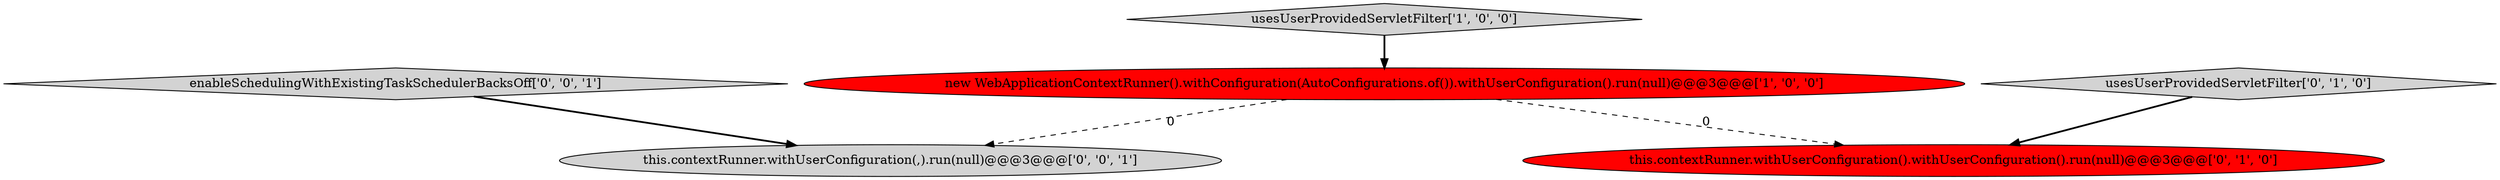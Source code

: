 digraph {
4 [style = filled, label = "enableSchedulingWithExistingTaskSchedulerBacksOff['0', '0', '1']", fillcolor = lightgray, shape = diamond image = "AAA0AAABBB3BBB"];
2 [style = filled, label = "usesUserProvidedServletFilter['0', '1', '0']", fillcolor = lightgray, shape = diamond image = "AAA0AAABBB2BBB"];
3 [style = filled, label = "this.contextRunner.withUserConfiguration().withUserConfiguration().run(null)@@@3@@@['0', '1', '0']", fillcolor = red, shape = ellipse image = "AAA1AAABBB2BBB"];
0 [style = filled, label = "new WebApplicationContextRunner().withConfiguration(AutoConfigurations.of()).withUserConfiguration().run(null)@@@3@@@['1', '0', '0']", fillcolor = red, shape = ellipse image = "AAA1AAABBB1BBB"];
1 [style = filled, label = "usesUserProvidedServletFilter['1', '0', '0']", fillcolor = lightgray, shape = diamond image = "AAA0AAABBB1BBB"];
5 [style = filled, label = "this.contextRunner.withUserConfiguration(,).run(null)@@@3@@@['0', '0', '1']", fillcolor = lightgray, shape = ellipse image = "AAA0AAABBB3BBB"];
0->3 [style = dashed, label="0"];
1->0 [style = bold, label=""];
0->5 [style = dashed, label="0"];
4->5 [style = bold, label=""];
2->3 [style = bold, label=""];
}
